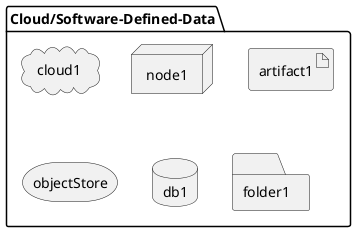 @startuml

package  "Cloud/Software-Defined-Data" {
  cloud cloud1
  node node1
  artifact artifact1
  storage objectStore
  database db1
  folder folder1
}

@enduml
